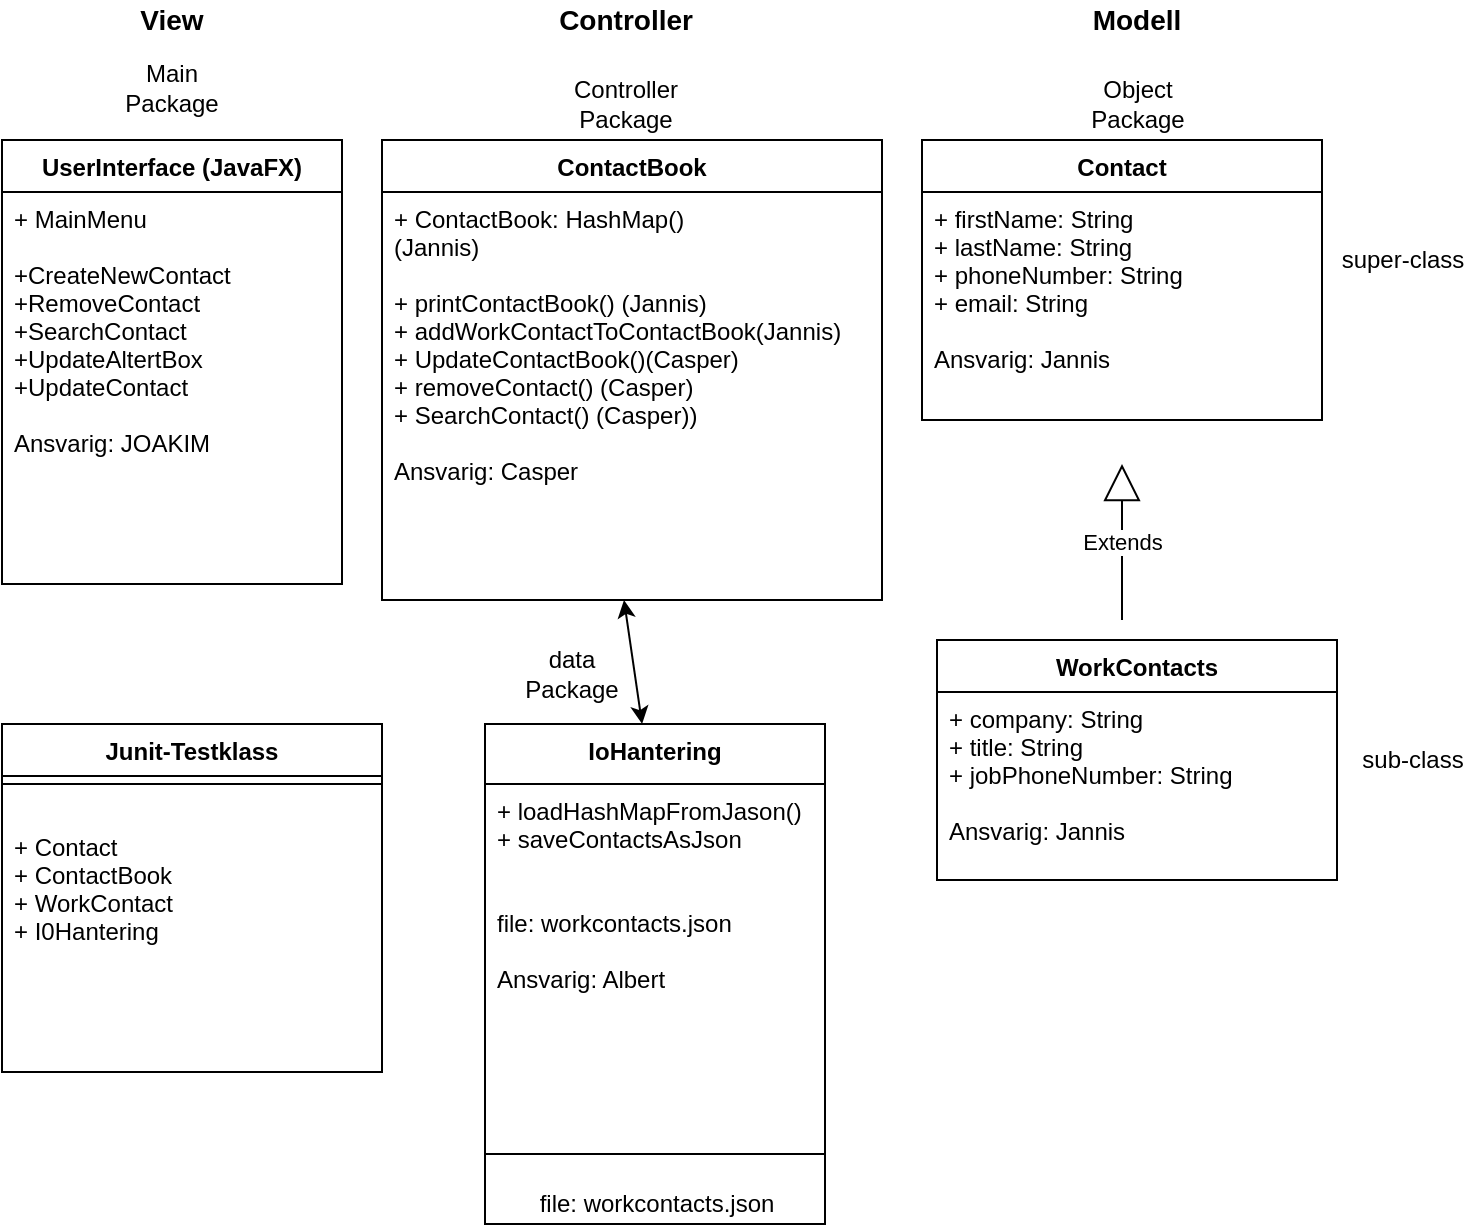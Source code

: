 <mxfile version="13.9.9" type="device"><diagram id="C5RBs43oDa-KdzZeNtuy" name="Page-1"><mxGraphModel dx="1186" dy="587" grid="1" gridSize="10" guides="1" tooltips="1" connect="1" arrows="1" fold="1" page="1" pageScale="1" pageWidth="827" pageHeight="1169" math="0" shadow="0"><root><mxCell id="WIyWlLk6GJQsqaUBKTNV-0"/><mxCell id="WIyWlLk6GJQsqaUBKTNV-1" parent="WIyWlLk6GJQsqaUBKTNV-0"/><mxCell id="zRmaRmGU0ViX90B7HQN_-27" value="View" style="text;html=1;strokeColor=none;fillColor=none;align=center;verticalAlign=middle;whiteSpace=wrap;rounded=0;fontStyle=1;fontSize=14;" parent="WIyWlLk6GJQsqaUBKTNV-1" vertex="1"><mxGeometry x="85" y="20" width="40" height="20" as="geometry"/></mxCell><mxCell id="rZU0KH9tper7cV3Vzhij-6" value="UserInterface (JavaFX)" style="swimlane;fontStyle=1;align=center;verticalAlign=top;childLayout=stackLayout;horizontal=1;startSize=26;horizontalStack=0;resizeParent=1;resizeParentMax=0;resizeLast=0;collapsible=1;marginBottom=0;" parent="WIyWlLk6GJQsqaUBKTNV-1" vertex="1"><mxGeometry x="20" y="90" width="170" height="222" as="geometry"/></mxCell><mxCell id="8NHykyRxSJdCE-v8S2L2-1" value="+ MainMenu&#10;&#10;+CreateNewContact&#10;+RemoveContact&#10;+SearchContact&#10;+UpdateAltertBox&#10;+UpdateContact&#10;&#10;Ansvarig: JOAKIM" style="text;strokeColor=none;fillColor=none;align=left;verticalAlign=top;spacingLeft=4;spacingRight=4;overflow=hidden;rotatable=0;points=[[0,0.5],[1,0.5]];portConstraint=eastwest;" vertex="1" parent="rZU0KH9tper7cV3Vzhij-6"><mxGeometry y="26" width="170" height="196" as="geometry"/></mxCell><mxCell id="zRmaRmGU0ViX90B7HQN_-47" value="Junit-Testklass" style="swimlane;fontStyle=1;align=center;verticalAlign=top;childLayout=stackLayout;horizontal=1;startSize=26;horizontalStack=0;resizeParent=1;resizeParentMax=0;resizeLast=0;collapsible=1;marginBottom=0;" parent="WIyWlLk6GJQsqaUBKTNV-1" vertex="1"><mxGeometry x="20" y="382" width="190" height="174" as="geometry"><mxRectangle x="30" y="350" width="120" height="26" as="alternateBounds"/></mxGeometry></mxCell><mxCell id="zRmaRmGU0ViX90B7HQN_-49" value="" style="line;strokeWidth=1;fillColor=none;align=left;verticalAlign=middle;spacingTop=-1;spacingLeft=3;spacingRight=3;rotatable=0;labelPosition=right;points=[];portConstraint=eastwest;" parent="zRmaRmGU0ViX90B7HQN_-47" vertex="1"><mxGeometry y="26" width="190" height="8" as="geometry"/></mxCell><mxCell id="zRmaRmGU0ViX90B7HQN_-50" value="&#10;+ Contact&#10;+ ContactBook&#10;+ WorkContact &#10;+ I0Hantering&#10;" style="text;strokeColor=none;fillColor=none;align=left;verticalAlign=top;spacingLeft=4;spacingRight=4;overflow=hidden;rotatable=0;points=[[0,0.5],[1,0.5]];portConstraint=eastwest;" parent="zRmaRmGU0ViX90B7HQN_-47" vertex="1"><mxGeometry y="34" width="190" height="140" as="geometry"/></mxCell><mxCell id="1n92w27fx1ceb0tEmIh4-13" value="Main Package" style="text;html=1;strokeColor=none;fillColor=none;align=center;verticalAlign=middle;whiteSpace=wrap;rounded=0;" parent="WIyWlLk6GJQsqaUBKTNV-1" vertex="1"><mxGeometry x="70" y="57" width="70" height="13" as="geometry"/></mxCell><mxCell id="1n92w27fx1ceb0tEmIh4-20" value="IoHantering" style="swimlane;fontStyle=1;align=center;verticalAlign=top;childLayout=stackLayout;horizontal=1;startSize=30;horizontalStack=0;resizeParent=1;resizeParentMax=0;resizeLast=0;collapsible=1;marginBottom=0;" parent="WIyWlLk6GJQsqaUBKTNV-1" vertex="1"><mxGeometry x="261.5" y="382" width="170" height="250" as="geometry"/></mxCell><mxCell id="1n92w27fx1ceb0tEmIh4-22" value="+ loadHashMapFromJason()&#10;+ saveContactsAsJson&#10;&#10;&#10;file: workcontacts.json&#10;&#10;Ansvarig: Albert" style="text;strokeColor=none;fillColor=none;align=left;verticalAlign=top;spacingLeft=4;spacingRight=4;overflow=hidden;rotatable=0;points=[[0,0.5],[1,0.5]];portConstraint=eastwest;" parent="1n92w27fx1ceb0tEmIh4-20" vertex="1"><mxGeometry y="30" width="170" height="170" as="geometry"/></mxCell><mxCell id="1n92w27fx1ceb0tEmIh4-21" value="" style="line;strokeWidth=1;fillColor=none;align=left;verticalAlign=middle;spacingTop=-1;spacingLeft=3;spacingRight=3;rotatable=0;labelPosition=right;points=[];portConstraint=eastwest;" parent="1n92w27fx1ceb0tEmIh4-20" vertex="1"><mxGeometry y="200" width="170" height="30" as="geometry"/></mxCell><mxCell id="8NHykyRxSJdCE-v8S2L2-4" value="&lt;span style=&quot;text-align: left&quot;&gt;file: workcontacts.json&lt;/span&gt;" style="text;html=1;align=center;verticalAlign=middle;resizable=0;points=[];autosize=1;" vertex="1" parent="1n92w27fx1ceb0tEmIh4-20"><mxGeometry y="230" width="170" height="20" as="geometry"/></mxCell><mxCell id="zRmaRmGU0ViX90B7HQN_-41" value="ContactBook" style="swimlane;fontStyle=1;align=center;verticalAlign=top;childLayout=stackLayout;horizontal=1;startSize=26;horizontalStack=0;resizeParent=1;resizeParentMax=0;resizeLast=0;collapsible=1;marginBottom=0;" parent="WIyWlLk6GJQsqaUBKTNV-1" vertex="1"><mxGeometry x="210" y="90" width="250" height="230" as="geometry"/></mxCell><mxCell id="zRmaRmGU0ViX90B7HQN_-44" value="+ ContactBook: HashMap()&#10;(Jannis)&#10;&#10;+ printContactBook() (Jannis) &#10;+ addWorkContactToContactBook(Jannis)&#10;+ UpdateContactBook()(Casper) &#10;+ removeContact() (Casper)&#10;+ SearchContact() (Casper))&#10;&#10;Ansvarig: Casper" style="text;strokeColor=none;fillColor=none;align=left;verticalAlign=top;spacingLeft=4;spacingRight=4;overflow=hidden;rotatable=0;points=[[0,0.5],[1,0.5]];portConstraint=eastwest;" parent="zRmaRmGU0ViX90B7HQN_-41" vertex="1"><mxGeometry y="26" width="250" height="204" as="geometry"/></mxCell><mxCell id="DO_9J-_FUTn8Jh-eC-Ju-12" value="Contact" style="swimlane;fontStyle=1;align=center;verticalAlign=top;childLayout=stackLayout;horizontal=1;startSize=26;horizontalStack=0;resizeParent=1;resizeParentMax=0;resizeLast=0;collapsible=1;marginBottom=0;" parent="WIyWlLk6GJQsqaUBKTNV-1" vertex="1"><mxGeometry x="480" y="90" width="200" height="140" as="geometry"><mxRectangle x="330" y="210" width="100" height="26" as="alternateBounds"/></mxGeometry></mxCell><mxCell id="DO_9J-_FUTn8Jh-eC-Ju-13" value="+ firstName: String&#10;+ lastName: String&#10;+ phoneNumber: String&#10;+ email: String&#10;&#10;Ansvarig: Jannis" style="text;strokeColor=none;fillColor=none;align=left;verticalAlign=top;spacingLeft=4;spacingRight=4;overflow=hidden;rotatable=0;points=[[0,0.5],[1,0.5]];portConstraint=eastwest;" parent="DO_9J-_FUTn8Jh-eC-Ju-12" vertex="1"><mxGeometry y="26" width="200" height="114" as="geometry"/></mxCell><mxCell id="zRmaRmGU0ViX90B7HQN_-21" value="WorkContacts" style="swimlane;fontStyle=1;align=center;verticalAlign=top;childLayout=stackLayout;horizontal=1;startSize=26;horizontalStack=0;resizeParent=1;resizeParentMax=0;resizeLast=0;collapsible=1;marginBottom=0;" parent="WIyWlLk6GJQsqaUBKTNV-1" vertex="1"><mxGeometry x="487.5" y="340" width="200" height="120" as="geometry"/></mxCell><mxCell id="1n92w27fx1ceb0tEmIh4-10" value="+ company: String&#10;+ title: String&#10;+ jobPhoneNumber: String&#10;  &#10;Ansvarig: Jannis" style="text;strokeColor=none;fillColor=none;align=left;verticalAlign=top;spacingLeft=4;spacingRight=4;overflow=hidden;rotatable=0;points=[[0,0.5],[1,0.5]];portConstraint=eastwest;" parent="zRmaRmGU0ViX90B7HQN_-21" vertex="1"><mxGeometry y="26" width="200" height="94" as="geometry"/></mxCell><mxCell id="zRmaRmGU0ViX90B7HQN_-26" value="Extends" style="endArrow=block;endSize=16;endFill=0;html=1;" parent="WIyWlLk6GJQsqaUBKTNV-1" edge="1"><mxGeometry x="286.5" y="95" width="160" as="geometry"><mxPoint x="580" y="330" as="sourcePoint"/><mxPoint x="580" y="252" as="targetPoint"/><Array as="points"/></mxGeometry></mxCell><mxCell id="zRmaRmGU0ViX90B7HQN_-29" value="Modell&lt;br style=&quot;font-size: 14px;&quot;&gt;" style="text;html=1;strokeColor=none;fillColor=none;align=center;verticalAlign=middle;whiteSpace=wrap;rounded=0;fontSize=14;fontStyle=1" parent="WIyWlLk6GJQsqaUBKTNV-1" vertex="1"><mxGeometry x="565" y="20" width="45" height="20" as="geometry"/></mxCell><mxCell id="zRmaRmGU0ViX90B7HQN_-20" value="sub-class" style="text;html=1;resizable=0;autosize=1;align=center;verticalAlign=middle;points=[];fillColor=none;strokeColor=none;rounded=0;" parent="WIyWlLk6GJQsqaUBKTNV-1" vertex="1"><mxGeometry x="690" y="390" width="70" height="20" as="geometry"/></mxCell><mxCell id="DO_9J-_FUTn8Jh-eC-Ju-51" value="super-class" style="text;html=1;resizable=0;autosize=1;align=center;verticalAlign=middle;points=[];fillColor=none;strokeColor=none;rounded=0;" parent="WIyWlLk6GJQsqaUBKTNV-1" vertex="1"><mxGeometry x="680" y="140" width="80" height="20" as="geometry"/></mxCell><mxCell id="zRmaRmGU0ViX90B7HQN_-45" value="Controller" style="text;html=1;strokeColor=none;fillColor=none;align=center;verticalAlign=middle;whiteSpace=wrap;rounded=0;fontSize=14;fontStyle=1" parent="WIyWlLk6GJQsqaUBKTNV-1" vertex="1"><mxGeometry x="311.5" y="20" width="40" height="20" as="geometry"/></mxCell><mxCell id="1n92w27fx1ceb0tEmIh4-16" value="Controller Package" style="text;html=1;strokeColor=none;fillColor=none;align=center;verticalAlign=middle;whiteSpace=wrap;rounded=0;" parent="WIyWlLk6GJQsqaUBKTNV-1" vertex="1"><mxGeometry x="296.5" y="65" width="70" height="13" as="geometry"/></mxCell><mxCell id="1n92w27fx1ceb0tEmIh4-17" value="data Package" style="text;html=1;strokeColor=none;fillColor=none;align=center;verticalAlign=middle;whiteSpace=wrap;rounded=0;" parent="WIyWlLk6GJQsqaUBKTNV-1" vertex="1"><mxGeometry x="270" y="350" width="70" height="13" as="geometry"/></mxCell><mxCell id="1n92w27fx1ceb0tEmIh4-18" value="Object Package" style="text;html=1;strokeColor=none;fillColor=none;align=center;verticalAlign=middle;whiteSpace=wrap;rounded=0;" parent="WIyWlLk6GJQsqaUBKTNV-1" vertex="1"><mxGeometry x="552.5" y="65" width="70" height="13" as="geometry"/></mxCell><mxCell id="8NHykyRxSJdCE-v8S2L2-5" value="" style="endArrow=classic;startArrow=classic;html=1;entryX=0.462;entryY=0;entryDx=0;entryDy=0;exitX=0.484;exitY=1;exitDx=0;exitDy=0;exitPerimeter=0;entryPerimeter=0;" edge="1" parent="WIyWlLk6GJQsqaUBKTNV-1" source="zRmaRmGU0ViX90B7HQN_-44" target="1n92w27fx1ceb0tEmIh4-20"><mxGeometry width="50" height="50" relative="1" as="geometry"><mxPoint x="160" y="350" as="sourcePoint"/><mxPoint x="210" y="300" as="targetPoint"/></mxGeometry></mxCell></root></mxGraphModel></diagram></mxfile>